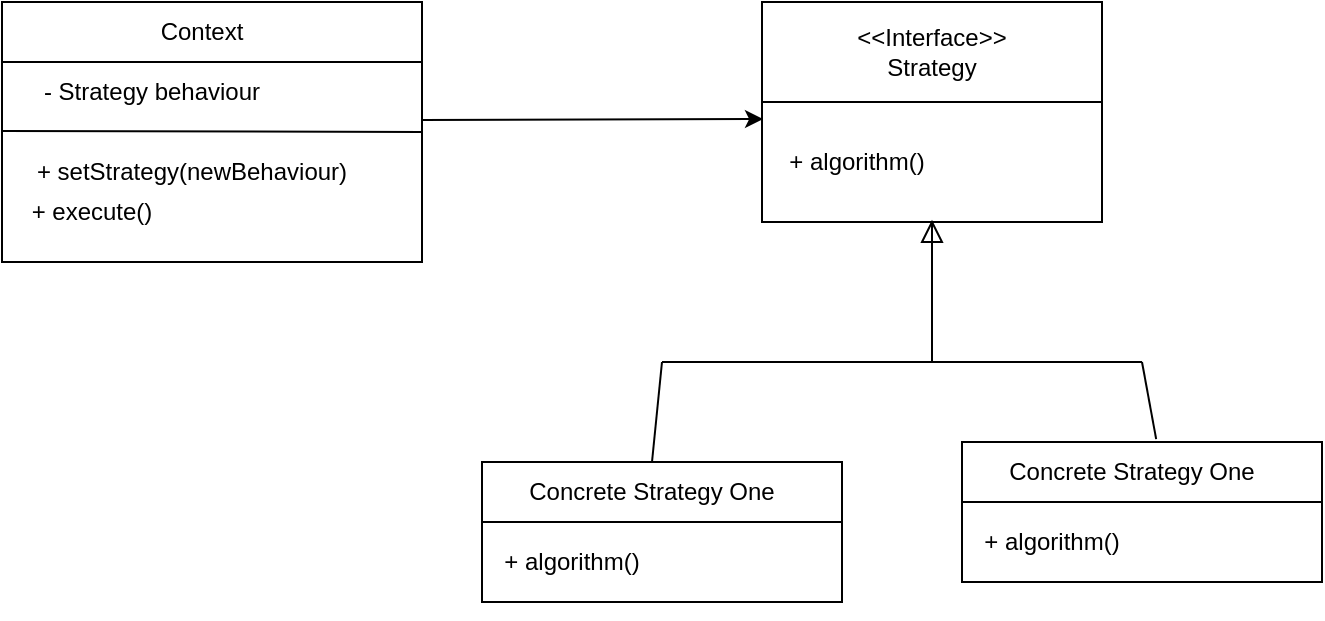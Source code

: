 <mxfile version="18.0.2" type="github">
  <diagram id="-uhJnMKlrjbhSW1eqBhr" name="Page-1">
    <mxGraphModel dx="788" dy="551" grid="1" gridSize="10" guides="1" tooltips="1" connect="1" arrows="1" fold="1" page="1" pageScale="1" pageWidth="850" pageHeight="1100" math="0" shadow="0">
      <root>
        <mxCell id="0" />
        <mxCell id="1" parent="0" />
        <mxCell id="eTUNCplrbAg8vLElySFI-1" value="" style="rounded=0;whiteSpace=wrap;html=1;" parent="1" vertex="1">
          <mxGeometry x="80" y="120" width="210" height="130" as="geometry" />
        </mxCell>
        <mxCell id="eTUNCplrbAg8vLElySFI-2" value="Context" style="text;html=1;strokeColor=none;fillColor=none;align=center;verticalAlign=middle;whiteSpace=wrap;rounded=0;" parent="1" vertex="1">
          <mxGeometry x="150" y="120" width="60" height="30" as="geometry" />
        </mxCell>
        <mxCell id="eTUNCplrbAg8vLElySFI-3" value="" style="rounded=0;whiteSpace=wrap;html=1;fillColor=none;" parent="1" vertex="1">
          <mxGeometry x="80" y="150" width="210" height="100" as="geometry" />
        </mxCell>
        <mxCell id="eTUNCplrbAg8vLElySFI-4" value="" style="endArrow=none;html=1;rounded=0;exitX=0;exitY=1;exitDx=0;exitDy=0;" parent="1" edge="1">
          <mxGeometry width="50" height="50" relative="1" as="geometry">
            <mxPoint x="80" y="184.5" as="sourcePoint" />
            <mxPoint x="290" y="185" as="targetPoint" />
            <Array as="points" />
          </mxGeometry>
        </mxCell>
        <mxCell id="eTUNCplrbAg8vLElySFI-6" value="+ setStrategy(newBehaviour)" style="text;html=1;strokeColor=none;fillColor=none;align=center;verticalAlign=middle;whiteSpace=wrap;rounded=0;" parent="1" vertex="1">
          <mxGeometry x="90" y="190" width="170" height="30" as="geometry" />
        </mxCell>
        <mxCell id="eTUNCplrbAg8vLElySFI-7" value="- Strategy behaviour" style="text;html=1;strokeColor=none;fillColor=none;align=center;verticalAlign=middle;whiteSpace=wrap;rounded=0;" parent="1" vertex="1">
          <mxGeometry x="90" y="150" width="130" height="30" as="geometry" />
        </mxCell>
        <mxCell id="eTUNCplrbAg8vLElySFI-11" value="+ execute()" style="text;html=1;strokeColor=none;fillColor=none;align=center;verticalAlign=middle;whiteSpace=wrap;rounded=0;" parent="1" vertex="1">
          <mxGeometry x="90" y="210" width="70" height="30" as="geometry" />
        </mxCell>
        <mxCell id="klDC6d2Kv1FayojfSb-t-1" value="" style="rounded=0;whiteSpace=wrap;html=1;" vertex="1" parent="1">
          <mxGeometry x="460" y="120" width="170" height="110" as="geometry" />
        </mxCell>
        <mxCell id="klDC6d2Kv1FayojfSb-t-2" value="&amp;lt;&amp;lt;Interface&amp;gt;&amp;gt;&lt;br&gt;Strategy" style="text;html=1;strokeColor=none;fillColor=none;align=center;verticalAlign=middle;whiteSpace=wrap;rounded=0;" vertex="1" parent="1">
          <mxGeometry x="515" y="130" width="60" height="30" as="geometry" />
        </mxCell>
        <mxCell id="klDC6d2Kv1FayojfSb-t-3" value="" style="rounded=0;whiteSpace=wrap;html=1;fillColor=none;" vertex="1" parent="1">
          <mxGeometry x="460" y="170" width="170" height="60" as="geometry" />
        </mxCell>
        <mxCell id="klDC6d2Kv1FayojfSb-t-7" value="+ algorithm()" style="text;html=1;strokeColor=none;fillColor=none;align=center;verticalAlign=middle;whiteSpace=wrap;rounded=0;" vertex="1" parent="1">
          <mxGeometry x="460" y="185" width="95" height="30" as="geometry" />
        </mxCell>
        <mxCell id="klDC6d2Kv1FayojfSb-t-9" value="" style="endArrow=classic;html=1;rounded=0;entryX=0.003;entryY=0.142;entryDx=0;entryDy=0;entryPerimeter=0;" edge="1" parent="1" target="klDC6d2Kv1FayojfSb-t-3">
          <mxGeometry width="50" height="50" relative="1" as="geometry">
            <mxPoint x="290" y="179" as="sourcePoint" />
            <mxPoint x="430" y="260" as="targetPoint" />
          </mxGeometry>
        </mxCell>
        <mxCell id="klDC6d2Kv1FayojfSb-t-15" value="" style="group" vertex="1" connectable="0" parent="1">
          <mxGeometry x="540" y="230" width="10" height="70" as="geometry" />
        </mxCell>
        <mxCell id="klDC6d2Kv1FayojfSb-t-13" value="" style="triangle;whiteSpace=wrap;html=1;fillColor=none;direction=north;" vertex="1" parent="klDC6d2Kv1FayojfSb-t-15">
          <mxGeometry width="10" height="10" as="geometry" />
        </mxCell>
        <mxCell id="klDC6d2Kv1FayojfSb-t-14" value="" style="endArrow=none;html=1;rounded=0;entryX=1;entryY=0.5;entryDx=0;entryDy=0;" edge="1" parent="klDC6d2Kv1FayojfSb-t-15" target="klDC6d2Kv1FayojfSb-t-13">
          <mxGeometry width="50" height="50" relative="1" as="geometry">
            <mxPoint x="5" y="70" as="sourcePoint" />
            <mxPoint x="60" y="10" as="targetPoint" />
          </mxGeometry>
        </mxCell>
        <mxCell id="klDC6d2Kv1FayojfSb-t-16" value="" style="rounded=0;whiteSpace=wrap;html=1;" vertex="1" parent="1">
          <mxGeometry x="320" y="350" width="180" height="70" as="geometry" />
        </mxCell>
        <mxCell id="klDC6d2Kv1FayojfSb-t-17" value="Concrete Strategy One" style="text;html=1;strokeColor=none;fillColor=none;align=center;verticalAlign=middle;whiteSpace=wrap;rounded=0;" vertex="1" parent="1">
          <mxGeometry x="340" y="350" width="130" height="30" as="geometry" />
        </mxCell>
        <mxCell id="klDC6d2Kv1FayojfSb-t-18" value="" style="rounded=0;whiteSpace=wrap;html=1;fillColor=none;" vertex="1" parent="1">
          <mxGeometry x="320" y="380" width="180" height="40" as="geometry" />
        </mxCell>
        <mxCell id="klDC6d2Kv1FayojfSb-t-22" value="+ algorithm()" style="text;html=1;strokeColor=none;fillColor=none;align=center;verticalAlign=middle;whiteSpace=wrap;rounded=0;" vertex="1" parent="1">
          <mxGeometry x="330" y="385" width="70" height="30" as="geometry" />
        </mxCell>
        <mxCell id="klDC6d2Kv1FayojfSb-t-23" style="edgeStyle=orthogonalEdgeStyle;rounded=0;orthogonalLoop=1;jettySize=auto;html=1;exitX=0.5;exitY=1;exitDx=0;exitDy=0;" edge="1" parent="1" source="klDC6d2Kv1FayojfSb-t-16" target="klDC6d2Kv1FayojfSb-t-16">
          <mxGeometry relative="1" as="geometry" />
        </mxCell>
        <mxCell id="klDC6d2Kv1FayojfSb-t-24" style="edgeStyle=orthogonalEdgeStyle;rounded=0;orthogonalLoop=1;jettySize=auto;html=1;exitX=0.5;exitY=1;exitDx=0;exitDy=0;" edge="1" parent="1" source="klDC6d2Kv1FayojfSb-t-18" target="klDC6d2Kv1FayojfSb-t-18">
          <mxGeometry relative="1" as="geometry" />
        </mxCell>
        <mxCell id="klDC6d2Kv1FayojfSb-t-25" value="" style="rounded=0;whiteSpace=wrap;html=1;" vertex="1" parent="1">
          <mxGeometry x="560" y="340" width="180" height="70" as="geometry" />
        </mxCell>
        <mxCell id="klDC6d2Kv1FayojfSb-t-26" value="Concrete Strategy One" style="text;html=1;strokeColor=none;fillColor=none;align=center;verticalAlign=middle;whiteSpace=wrap;rounded=0;" vertex="1" parent="1">
          <mxGeometry x="580" y="340" width="130" height="30" as="geometry" />
        </mxCell>
        <mxCell id="klDC6d2Kv1FayojfSb-t-27" value="" style="rounded=0;whiteSpace=wrap;html=1;fillColor=none;" vertex="1" parent="1">
          <mxGeometry x="560" y="370" width="180" height="40" as="geometry" />
        </mxCell>
        <mxCell id="klDC6d2Kv1FayojfSb-t-28" value="+ algorithm()" style="text;html=1;strokeColor=none;fillColor=none;align=center;verticalAlign=middle;whiteSpace=wrap;rounded=0;" vertex="1" parent="1">
          <mxGeometry x="570" y="375" width="70" height="30" as="geometry" />
        </mxCell>
        <mxCell id="klDC6d2Kv1FayojfSb-t-29" style="edgeStyle=orthogonalEdgeStyle;rounded=0;orthogonalLoop=1;jettySize=auto;html=1;exitX=0.5;exitY=1;exitDx=0;exitDy=0;" edge="1" parent="1" source="klDC6d2Kv1FayojfSb-t-25" target="klDC6d2Kv1FayojfSb-t-25">
          <mxGeometry relative="1" as="geometry" />
        </mxCell>
        <mxCell id="klDC6d2Kv1FayojfSb-t-30" style="edgeStyle=orthogonalEdgeStyle;rounded=0;orthogonalLoop=1;jettySize=auto;html=1;exitX=0.5;exitY=1;exitDx=0;exitDy=0;" edge="1" parent="1" source="klDC6d2Kv1FayojfSb-t-27" target="klDC6d2Kv1FayojfSb-t-27">
          <mxGeometry relative="1" as="geometry" />
        </mxCell>
        <mxCell id="klDC6d2Kv1FayojfSb-t-31" value="" style="endArrow=none;html=1;rounded=0;" edge="1" parent="1">
          <mxGeometry width="50" height="50" relative="1" as="geometry">
            <mxPoint x="410" y="300" as="sourcePoint" />
            <mxPoint x="650" y="300" as="targetPoint" />
          </mxGeometry>
        </mxCell>
        <mxCell id="klDC6d2Kv1FayojfSb-t-32" value="" style="endArrow=none;html=1;rounded=0;exitX=0.5;exitY=0;exitDx=0;exitDy=0;" edge="1" parent="1" source="klDC6d2Kv1FayojfSb-t-17">
          <mxGeometry width="50" height="50" relative="1" as="geometry">
            <mxPoint x="360" y="290" as="sourcePoint" />
            <mxPoint x="410" y="300" as="targetPoint" />
          </mxGeometry>
        </mxCell>
        <mxCell id="klDC6d2Kv1FayojfSb-t-33" value="" style="endArrow=none;html=1;rounded=0;exitX=0.593;exitY=-0.049;exitDx=0;exitDy=0;exitPerimeter=0;" edge="1" parent="1" source="klDC6d2Kv1FayojfSb-t-26">
          <mxGeometry width="50" height="50" relative="1" as="geometry">
            <mxPoint x="690" y="330" as="sourcePoint" />
            <mxPoint x="650" y="300" as="targetPoint" />
          </mxGeometry>
        </mxCell>
      </root>
    </mxGraphModel>
  </diagram>
</mxfile>
